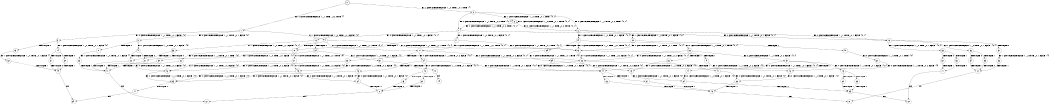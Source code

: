 digraph BCG {
size = "7, 10.5";
center = TRUE;
node [shape = circle];
0 [peripheries = 2];
0 -> 1 [label = "EX !0 !ATOMIC_EXCH_BRANCH (1, +1, TRUE, +0, 2, TRUE) !{}"];
0 -> 2 [label = "EX !1 !ATOMIC_EXCH_BRANCH (1, +0, TRUE, +0, 1, TRUE) !{}"];
1 -> 3 [label = "EX !0 !ATOMIC_EXCH_BRANCH (1, +1, TRUE, +0, 1, FALSE) !{0}"];
1 -> 4 [label = "EX !1 !ATOMIC_EXCH_BRANCH (1, +0, TRUE, +0, 1, FALSE) !{0}"];
1 -> 5 [label = "EX !0 !ATOMIC_EXCH_BRANCH (1, +1, TRUE, +0, 1, FALSE) !{0}"];
2 -> 6 [label = "EX !1 !ATOMIC_EXCH_BRANCH (1, +0, TRUE, +0, 1, TRUE) !{0, 1}"];
2 -> 7 [label = "EX !0 !ATOMIC_EXCH_BRANCH (1, +1, TRUE, +0, 2, TRUE) !{0, 1}"];
2 -> 8 [label = "EX !0 !ATOMIC_EXCH_BRANCH (1, +1, TRUE, +0, 2, TRUE) !{0, 1}"];
3 -> 9 [label = "EX !1 !ATOMIC_EXCH_BRANCH (1, +0, TRUE, +0, 1, FALSE) !{0}"];
3 -> 10 [label = "TERMINATE !0"];
4 -> 11 [label = "EX !0 !ATOMIC_EXCH_BRANCH (1, +1, TRUE, +0, 1, TRUE) !{0, 1}"];
4 -> 12 [label = "TERMINATE !1"];
4 -> 13 [label = "EX !0 !ATOMIC_EXCH_BRANCH (1, +1, TRUE, +0, 1, TRUE) !{0, 1}"];
5 -> 14 [label = "EX !1 !ATOMIC_EXCH_BRANCH (1, +0, TRUE, +0, 1, FALSE) !{0}"];
5 -> 15 [label = "TERMINATE !0"];
6 -> 6 [label = "EX !1 !ATOMIC_EXCH_BRANCH (1, +0, TRUE, +0, 1, TRUE) !{0, 1}"];
6 -> 7 [label = "EX !0 !ATOMIC_EXCH_BRANCH (1, +1, TRUE, +0, 2, TRUE) !{0, 1}"];
6 -> 8 [label = "EX !0 !ATOMIC_EXCH_BRANCH (1, +1, TRUE, +0, 2, TRUE) !{0, 1}"];
7 -> 16 [label = "EX !0 !ATOMIC_EXCH_BRANCH (1, +1, TRUE, +0, 1, FALSE) !{0, 1}"];
7 -> 17 [label = "EX !1 !ATOMIC_EXCH_BRANCH (1, +0, TRUE, +0, 1, FALSE) !{0, 1}"];
7 -> 18 [label = "EX !0 !ATOMIC_EXCH_BRANCH (1, +1, TRUE, +0, 1, FALSE) !{0, 1}"];
8 -> 19 [label = "EX !1 !ATOMIC_EXCH_BRANCH (1, +0, TRUE, +0, 1, FALSE) !{0, 1}"];
8 -> 18 [label = "EX !0 !ATOMIC_EXCH_BRANCH (1, +1, TRUE, +0, 1, FALSE) !{0, 1}"];
8 -> 20 [label = "EX !1 !ATOMIC_EXCH_BRANCH (1, +0, TRUE, +0, 1, FALSE) !{0, 1}"];
9 -> 21 [label = "TERMINATE !0"];
9 -> 22 [label = "TERMINATE !1"];
10 -> 23 [label = "EX !1 !ATOMIC_EXCH_BRANCH (1, +0, TRUE, +0, 1, FALSE) !{}"];
11 -> 24 [label = "EX !0 !ATOMIC_EXCH_BRANCH (1, +1, TRUE, +0, 2, FALSE) !{0, 1}"];
11 -> 25 [label = "TERMINATE !1"];
11 -> 26 [label = "EX !0 !ATOMIC_EXCH_BRANCH (1, +1, TRUE, +0, 2, FALSE) !{0, 1}"];
12 -> 27 [label = "EX !0 !ATOMIC_EXCH_BRANCH (1, +1, TRUE, +0, 1, TRUE) !{0}"];
12 -> 28 [label = "EX !0 !ATOMIC_EXCH_BRANCH (1, +1, TRUE, +0, 1, TRUE) !{0}"];
13 -> 26 [label = "EX !0 !ATOMIC_EXCH_BRANCH (1, +1, TRUE, +0, 2, FALSE) !{0, 1}"];
13 -> 29 [label = "TERMINATE !1"];
14 -> 30 [label = "TERMINATE !0"];
14 -> 31 [label = "TERMINATE !1"];
15 -> 32 [label = "EX !1 !ATOMIC_EXCH_BRANCH (1, +0, TRUE, +0, 1, FALSE) !{}"];
16 -> 33 [label = "EX !1 !ATOMIC_EXCH_BRANCH (1, +0, TRUE, +0, 1, FALSE) !{0, 1}"];
16 -> 34 [label = "TERMINATE !0"];
17 -> 11 [label = "EX !0 !ATOMIC_EXCH_BRANCH (1, +1, TRUE, +0, 1, TRUE) !{0, 1}"];
17 -> 12 [label = "TERMINATE !1"];
17 -> 13 [label = "EX !0 !ATOMIC_EXCH_BRANCH (1, +1, TRUE, +0, 1, TRUE) !{0, 1}"];
18 -> 35 [label = "EX !1 !ATOMIC_EXCH_BRANCH (1, +0, TRUE, +0, 1, FALSE) !{0, 1}"];
18 -> 36 [label = "EX !1 !ATOMIC_EXCH_BRANCH (1, +0, TRUE, +0, 1, FALSE) !{0, 1}"];
18 -> 37 [label = "TERMINATE !0"];
19 -> 38 [label = "EX !0 !ATOMIC_EXCH_BRANCH (1, +1, TRUE, +0, 1, TRUE) !{0, 1}"];
19 -> 39 [label = "TERMINATE !1"];
19 -> 13 [label = "EX !0 !ATOMIC_EXCH_BRANCH (1, +1, TRUE, +0, 1, TRUE) !{0, 1}"];
20 -> 13 [label = "EX !0 !ATOMIC_EXCH_BRANCH (1, +1, TRUE, +0, 1, TRUE) !{0, 1}"];
20 -> 40 [label = "TERMINATE !1"];
21 -> 41 [label = "TERMINATE !1"];
22 -> 41 [label = "TERMINATE !0"];
23 -> 41 [label = "TERMINATE !1"];
24 -> 42 [label = "EX !0 !ATOMIC_EXCH_BRANCH (1, +1, TRUE, +0, 1, FALSE) !{0, 1}"];
24 -> 43 [label = "TERMINATE !1"];
24 -> 44 [label = "EX !0 !ATOMIC_EXCH_BRANCH (1, +1, TRUE, +0, 1, FALSE) !{0, 1}"];
25 -> 45 [label = "EX !0 !ATOMIC_EXCH_BRANCH (1, +1, TRUE, +0, 2, FALSE) !{0}"];
25 -> 46 [label = "EX !0 !ATOMIC_EXCH_BRANCH (1, +1, TRUE, +0, 2, FALSE) !{0}"];
26 -> 44 [label = "EX !0 !ATOMIC_EXCH_BRANCH (1, +1, TRUE, +0, 1, FALSE) !{0, 1}"];
26 -> 47 [label = "TERMINATE !1"];
27 -> 45 [label = "EX !0 !ATOMIC_EXCH_BRANCH (1, +1, TRUE, +0, 2, FALSE) !{0}"];
27 -> 46 [label = "EX !0 !ATOMIC_EXCH_BRANCH (1, +1, TRUE, +0, 2, FALSE) !{0}"];
28 -> 46 [label = "EX !0 !ATOMIC_EXCH_BRANCH (1, +1, TRUE, +0, 2, FALSE) !{0}"];
29 -> 48 [label = "EX !0 !ATOMIC_EXCH_BRANCH (1, +1, TRUE, +0, 2, FALSE) !{0}"];
30 -> 49 [label = "TERMINATE !1"];
31 -> 49 [label = "TERMINATE !0"];
32 -> 49 [label = "TERMINATE !1"];
33 -> 21 [label = "TERMINATE !0"];
33 -> 22 [label = "TERMINATE !1"];
34 -> 50 [label = "EX !1 !ATOMIC_EXCH_BRANCH (1, +0, TRUE, +0, 1, FALSE) !{1}"];
34 -> 51 [label = "EX !1 !ATOMIC_EXCH_BRANCH (1, +0, TRUE, +0, 1, FALSE) !{1}"];
35 -> 52 [label = "TERMINATE !0"];
35 -> 53 [label = "TERMINATE !1"];
36 -> 54 [label = "TERMINATE !0"];
36 -> 55 [label = "TERMINATE !1"];
37 -> 56 [label = "EX !1 !ATOMIC_EXCH_BRANCH (1, +0, TRUE, +0, 1, FALSE) !{1}"];
38 -> 57 [label = "EX !0 !ATOMIC_EXCH_BRANCH (1, +1, TRUE, +0, 2, FALSE) !{0, 1}"];
38 -> 58 [label = "TERMINATE !1"];
38 -> 26 [label = "EX !0 !ATOMIC_EXCH_BRANCH (1, +1, TRUE, +0, 2, FALSE) !{0, 1}"];
39 -> 59 [label = "EX !0 !ATOMIC_EXCH_BRANCH (1, +1, TRUE, +0, 1, TRUE) !{0}"];
40 -> 60 [label = "EX !0 !ATOMIC_EXCH_BRANCH (1, +1, TRUE, +0, 1, TRUE) !{0}"];
41 -> 61 [label = "exit"];
42 -> 62 [label = "TERMINATE !0"];
42 -> 63 [label = "TERMINATE !1"];
43 -> 64 [label = "EX !0 !ATOMIC_EXCH_BRANCH (1, +1, TRUE, +0, 1, FALSE) !{0}"];
43 -> 65 [label = "EX !0 !ATOMIC_EXCH_BRANCH (1, +1, TRUE, +0, 1, FALSE) !{0}"];
44 -> 66 [label = "TERMINATE !0"];
44 -> 67 [label = "TERMINATE !1"];
45 -> 64 [label = "EX !0 !ATOMIC_EXCH_BRANCH (1, +1, TRUE, +0, 1, FALSE) !{0}"];
45 -> 65 [label = "EX !0 !ATOMIC_EXCH_BRANCH (1, +1, TRUE, +0, 1, FALSE) !{0}"];
46 -> 65 [label = "EX !0 !ATOMIC_EXCH_BRANCH (1, +1, TRUE, +0, 1, FALSE) !{0}"];
47 -> 68 [label = "EX !0 !ATOMIC_EXCH_BRANCH (1, +1, TRUE, +0, 1, FALSE) !{0}"];
48 -> 68 [label = "EX !0 !ATOMIC_EXCH_BRANCH (1, +1, TRUE, +0, 1, FALSE) !{0}"];
49 -> 69 [label = "exit"];
50 -> 41 [label = "TERMINATE !1"];
51 -> 70 [label = "TERMINATE !1"];
52 -> 71 [label = "TERMINATE !1"];
53 -> 71 [label = "TERMINATE !0"];
54 -> 72 [label = "TERMINATE !1"];
55 -> 72 [label = "TERMINATE !0"];
56 -> 72 [label = "TERMINATE !1"];
57 -> 73 [label = "EX !0 !ATOMIC_EXCH_BRANCH (1, +1, TRUE, +0, 1, FALSE) !{0, 1}"];
57 -> 74 [label = "TERMINATE !1"];
57 -> 44 [label = "EX !0 !ATOMIC_EXCH_BRANCH (1, +1, TRUE, +0, 1, FALSE) !{0, 1}"];
58 -> 75 [label = "EX !0 !ATOMIC_EXCH_BRANCH (1, +1, TRUE, +0, 2, FALSE) !{0}"];
59 -> 75 [label = "EX !0 !ATOMIC_EXCH_BRANCH (1, +1, TRUE, +0, 2, FALSE) !{0}"];
60 -> 48 [label = "EX !0 !ATOMIC_EXCH_BRANCH (1, +1, TRUE, +0, 2, FALSE) !{0}"];
62 -> 76 [label = "TERMINATE !1"];
63 -> 76 [label = "TERMINATE !0"];
64 -> 76 [label = "TERMINATE !0"];
65 -> 77 [label = "TERMINATE !0"];
66 -> 78 [label = "TERMINATE !1"];
67 -> 78 [label = "TERMINATE !0"];
68 -> 78 [label = "TERMINATE !0"];
70 -> 79 [label = "exit"];
71 -> 80 [label = "exit"];
72 -> 81 [label = "exit"];
73 -> 82 [label = "TERMINATE !0"];
73 -> 83 [label = "TERMINATE !1"];
74 -> 84 [label = "EX !0 !ATOMIC_EXCH_BRANCH (1, +1, TRUE, +0, 1, FALSE) !{0}"];
75 -> 84 [label = "EX !0 !ATOMIC_EXCH_BRANCH (1, +1, TRUE, +0, 1, FALSE) !{0}"];
76 -> 61 [label = "exit"];
77 -> 69 [label = "exit"];
78 -> 81 [label = "exit"];
82 -> 85 [label = "TERMINATE !1"];
83 -> 85 [label = "TERMINATE !0"];
84 -> 85 [label = "TERMINATE !0"];
85 -> 80 [label = "exit"];
}
